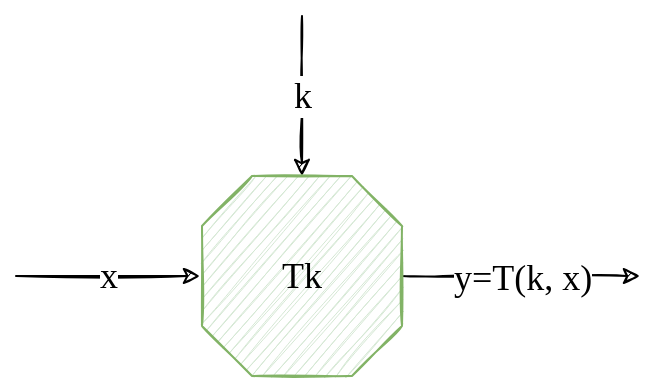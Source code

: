 <mxfile version="15.9.4" type="device"><diagram id="JP0gBPxypD-B3swmiFSp" name="Page-1"><mxGraphModel dx="1422" dy="700" grid="1" gridSize="10" guides="1" tooltips="1" connect="1" arrows="1" fold="1" page="1" pageScale="1" pageWidth="827" pageHeight="1169" math="0" shadow="0"><root><mxCell id="0"/><mxCell id="1" parent="0"/><mxCell id="-W8e4OslXIXU3TgRTyBF-17" value="y=T(k, x)" style="edgeStyle=orthogonalEdgeStyle;rounded=0;sketch=1;orthogonalLoop=1;jettySize=auto;html=1;fontFamily=Maven Pro;fontSize=18;fontSource=https%3A%2F%2Ffonts.googleapis.com%2Fcss%3Ffamily%3DMaven%2BPro;" parent="1" source="Y4TUV4H3YHWyU1hq7ZdA-3" edge="1"><mxGeometry relative="1" as="geometry"><mxPoint x="570" y="400" as="targetPoint"/></mxGeometry></mxCell><mxCell id="n0hH2AQ7OlATCGSQbL68-4" value="k" style="edgeStyle=orthogonalEdgeStyle;rounded=0;sketch=1;orthogonalLoop=1;jettySize=auto;html=1;endArrow=none;endFill=0;startArrow=classic;startFill=1;fontFamily=Maven Pro;fontSize=18;fontSource=https%3A%2F%2Ffonts.googleapis.com%2Fcss%3Ffamily%3DMaven%2BPro;" parent="1" source="Y4TUV4H3YHWyU1hq7ZdA-3" edge="1"><mxGeometry relative="1" as="geometry"><mxPoint x="401" y="270" as="targetPoint"/></mxGeometry></mxCell><mxCell id="Y4TUV4H3YHWyU1hq7ZdA-3" value="Tk" style="verticalLabelPosition=middle;verticalAlign=middle;html=1;shape=mxgraph.basic.polygon;polyCoords=[[0.25,0],[0.75,0],[1,0.25],[1,0.75],[0.75,1],[0.25,1],[0,0.75],[0,0.25]];polyline=0;sketch=1;fillColor=#d5e8d4;strokeColor=#82b366;fontFamily=Maven Pro;fontSize=18;whiteSpace=wrap;labelPosition=center;align=center;fontSource=https%3A%2F%2Ffonts.googleapis.com%2Fcss%3Ffamily%3DMaven%2BPro;" parent="1" vertex="1"><mxGeometry x="351" y="350" width="100" height="100" as="geometry"/></mxCell><mxCell id="-W8e4OslXIXU3TgRTyBF-18" value="x" style="edgeStyle=orthogonalEdgeStyle;rounded=0;sketch=1;orthogonalLoop=1;jettySize=auto;html=1;fontFamily=Maven Pro;fontSize=18;fontSource=https%3A%2F%2Ffonts.googleapis.com%2Fcss%3Ffamily%3DMaven%2BPro;" parent="1" edge="1"><mxGeometry relative="1" as="geometry"><mxPoint x="350" y="400" as="targetPoint"/><mxPoint x="258" y="400" as="sourcePoint"/></mxGeometry></mxCell></root></mxGraphModel></diagram></mxfile>